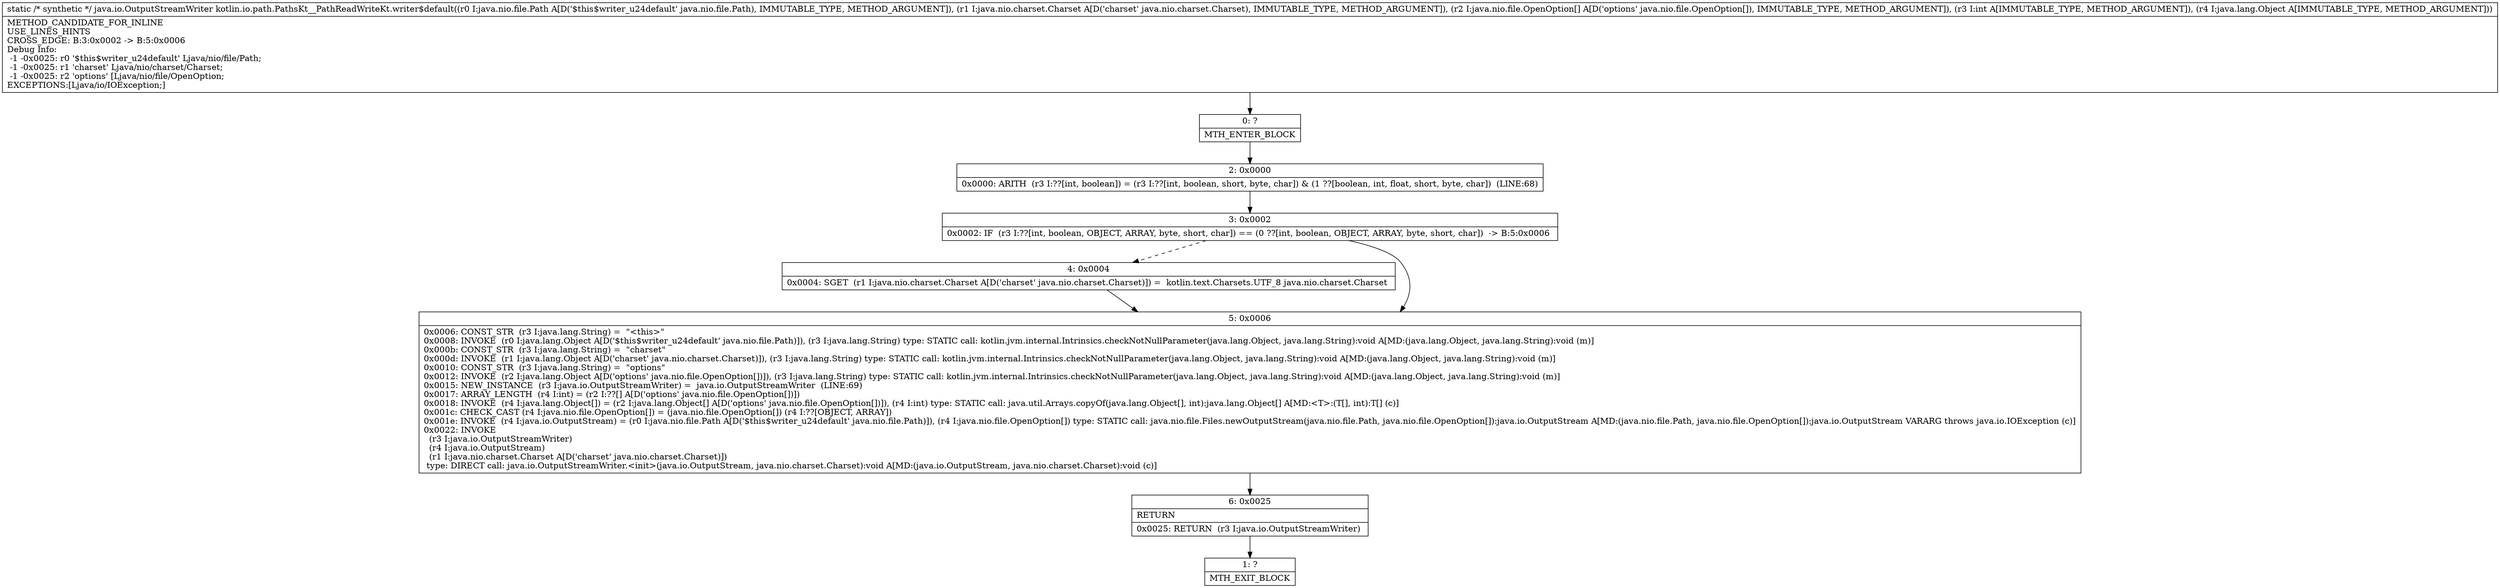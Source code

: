 digraph "CFG forkotlin.io.path.PathsKt__PathReadWriteKt.writer$default(Ljava\/nio\/file\/Path;Ljava\/nio\/charset\/Charset;[Ljava\/nio\/file\/OpenOption;ILjava\/lang\/Object;)Ljava\/io\/OutputStreamWriter;" {
Node_0 [shape=record,label="{0\:\ ?|MTH_ENTER_BLOCK\l}"];
Node_2 [shape=record,label="{2\:\ 0x0000|0x0000: ARITH  (r3 I:??[int, boolean]) = (r3 I:??[int, boolean, short, byte, char]) & (1 ??[boolean, int, float, short, byte, char])  (LINE:68)\l}"];
Node_3 [shape=record,label="{3\:\ 0x0002|0x0002: IF  (r3 I:??[int, boolean, OBJECT, ARRAY, byte, short, char]) == (0 ??[int, boolean, OBJECT, ARRAY, byte, short, char])  \-\> B:5:0x0006 \l}"];
Node_4 [shape=record,label="{4\:\ 0x0004|0x0004: SGET  (r1 I:java.nio.charset.Charset A[D('charset' java.nio.charset.Charset)]) =  kotlin.text.Charsets.UTF_8 java.nio.charset.Charset \l}"];
Node_5 [shape=record,label="{5\:\ 0x0006|0x0006: CONST_STR  (r3 I:java.lang.String) =  \"\<this\>\" \l0x0008: INVOKE  (r0 I:java.lang.Object A[D('$this$writer_u24default' java.nio.file.Path)]), (r3 I:java.lang.String) type: STATIC call: kotlin.jvm.internal.Intrinsics.checkNotNullParameter(java.lang.Object, java.lang.String):void A[MD:(java.lang.Object, java.lang.String):void (m)]\l0x000b: CONST_STR  (r3 I:java.lang.String) =  \"charset\" \l0x000d: INVOKE  (r1 I:java.lang.Object A[D('charset' java.nio.charset.Charset)]), (r3 I:java.lang.String) type: STATIC call: kotlin.jvm.internal.Intrinsics.checkNotNullParameter(java.lang.Object, java.lang.String):void A[MD:(java.lang.Object, java.lang.String):void (m)]\l0x0010: CONST_STR  (r3 I:java.lang.String) =  \"options\" \l0x0012: INVOKE  (r2 I:java.lang.Object A[D('options' java.nio.file.OpenOption[])]), (r3 I:java.lang.String) type: STATIC call: kotlin.jvm.internal.Intrinsics.checkNotNullParameter(java.lang.Object, java.lang.String):void A[MD:(java.lang.Object, java.lang.String):void (m)]\l0x0015: NEW_INSTANCE  (r3 I:java.io.OutputStreamWriter) =  java.io.OutputStreamWriter  (LINE:69)\l0x0017: ARRAY_LENGTH  (r4 I:int) = (r2 I:??[] A[D('options' java.nio.file.OpenOption[])]) \l0x0018: INVOKE  (r4 I:java.lang.Object[]) = (r2 I:java.lang.Object[] A[D('options' java.nio.file.OpenOption[])]), (r4 I:int) type: STATIC call: java.util.Arrays.copyOf(java.lang.Object[], int):java.lang.Object[] A[MD:\<T\>:(T[], int):T[] (c)]\l0x001c: CHECK_CAST (r4 I:java.nio.file.OpenOption[]) = (java.nio.file.OpenOption[]) (r4 I:??[OBJECT, ARRAY]) \l0x001e: INVOKE  (r4 I:java.io.OutputStream) = (r0 I:java.nio.file.Path A[D('$this$writer_u24default' java.nio.file.Path)]), (r4 I:java.nio.file.OpenOption[]) type: STATIC call: java.nio.file.Files.newOutputStream(java.nio.file.Path, java.nio.file.OpenOption[]):java.io.OutputStream A[MD:(java.nio.file.Path, java.nio.file.OpenOption[]):java.io.OutputStream VARARG throws java.io.IOException (c)]\l0x0022: INVOKE  \l  (r3 I:java.io.OutputStreamWriter)\l  (r4 I:java.io.OutputStream)\l  (r1 I:java.nio.charset.Charset A[D('charset' java.nio.charset.Charset)])\l type: DIRECT call: java.io.OutputStreamWriter.\<init\>(java.io.OutputStream, java.nio.charset.Charset):void A[MD:(java.io.OutputStream, java.nio.charset.Charset):void (c)]\l}"];
Node_6 [shape=record,label="{6\:\ 0x0025|RETURN\l|0x0025: RETURN  (r3 I:java.io.OutputStreamWriter) \l}"];
Node_1 [shape=record,label="{1\:\ ?|MTH_EXIT_BLOCK\l}"];
MethodNode[shape=record,label="{static \/* synthetic *\/ java.io.OutputStreamWriter kotlin.io.path.PathsKt__PathReadWriteKt.writer$default((r0 I:java.nio.file.Path A[D('$this$writer_u24default' java.nio.file.Path), IMMUTABLE_TYPE, METHOD_ARGUMENT]), (r1 I:java.nio.charset.Charset A[D('charset' java.nio.charset.Charset), IMMUTABLE_TYPE, METHOD_ARGUMENT]), (r2 I:java.nio.file.OpenOption[] A[D('options' java.nio.file.OpenOption[]), IMMUTABLE_TYPE, METHOD_ARGUMENT]), (r3 I:int A[IMMUTABLE_TYPE, METHOD_ARGUMENT]), (r4 I:java.lang.Object A[IMMUTABLE_TYPE, METHOD_ARGUMENT]))  | METHOD_CANDIDATE_FOR_INLINE\lUSE_LINES_HINTS\lCROSS_EDGE: B:3:0x0002 \-\> B:5:0x0006\lDebug Info:\l  \-1 \-0x0025: r0 '$this$writer_u24default' Ljava\/nio\/file\/Path;\l  \-1 \-0x0025: r1 'charset' Ljava\/nio\/charset\/Charset;\l  \-1 \-0x0025: r2 'options' [Ljava\/nio\/file\/OpenOption;\lEXCEPTIONS:[Ljava\/io\/IOException;]\l}"];
MethodNode -> Node_0;Node_0 -> Node_2;
Node_2 -> Node_3;
Node_3 -> Node_4[style=dashed];
Node_3 -> Node_5;
Node_4 -> Node_5;
Node_5 -> Node_6;
Node_6 -> Node_1;
}

